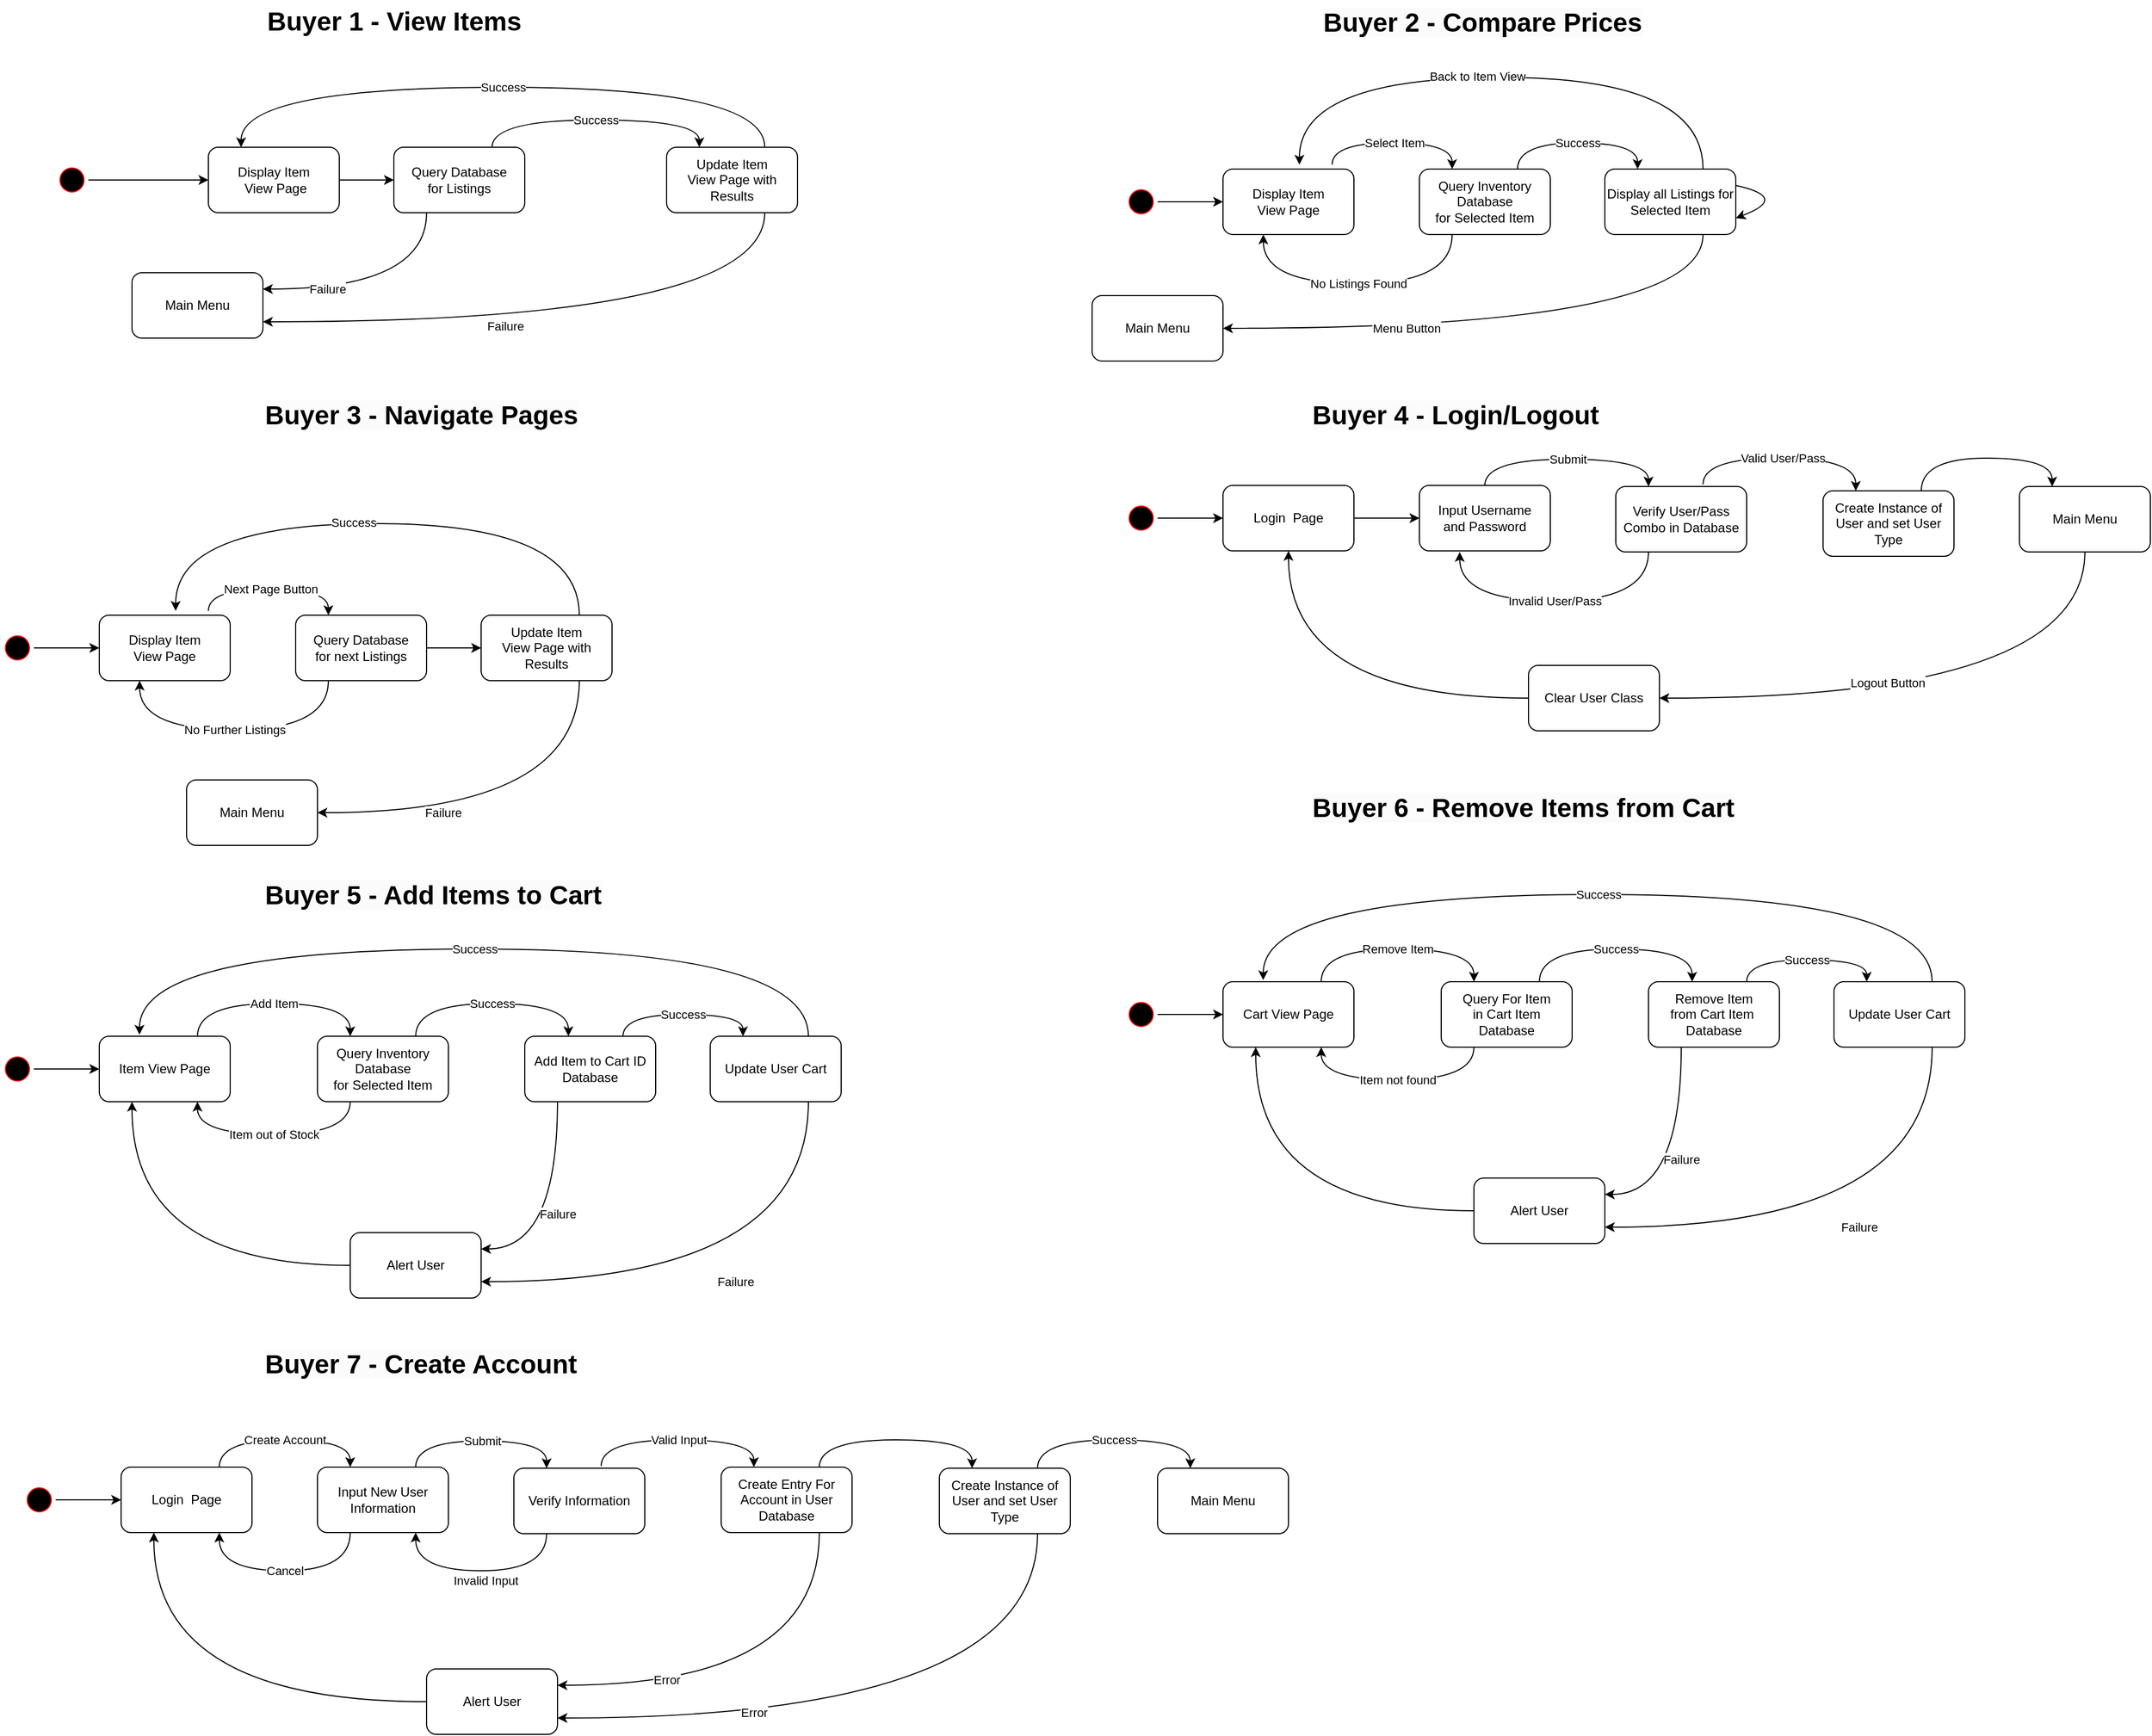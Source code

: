 <mxfile version="21.0.6" type="device"><diagram name="Page-1" id="d_3fjFw_i454V72YOpPK"><mxGraphModel dx="2074" dy="1169" grid="1" gridSize="10" guides="1" tooltips="1" connect="1" arrows="1" fold="1" page="1" pageScale="1" pageWidth="3000" pageHeight="3000" math="0" shadow="0"><root><mxCell id="0"/><mxCell id="1" parent="0"/><mxCell id="LlvVReEN8imALstypvTh-1" value="Buyer 1 - View Items" style="text;strokeColor=none;fillColor=none;html=1;fontSize=24;fontStyle=1;verticalAlign=middle;align=center;" parent="1" vertex="1"><mxGeometry x="360" y="80" width="100" height="40" as="geometry"/></mxCell><mxCell id="LlvVReEN8imALstypvTh-12" value="&lt;span style=&quot;color: rgb(0, 0, 0); font-family: Helvetica; font-size: 24px; font-style: normal; font-variant-ligatures: normal; font-variant-caps: normal; font-weight: 700; letter-spacing: normal; orphans: 2; text-align: center; text-indent: 0px; text-transform: none; widows: 2; word-spacing: 0px; -webkit-text-stroke-width: 0px; background-color: rgb(251, 251, 251); text-decoration-thickness: initial; text-decoration-style: initial; text-decoration-color: initial; float: none; display: inline !important;&quot;&gt;Buyer 2 - Compare Prices&lt;/span&gt;" style="text;whiteSpace=wrap;html=1;" parent="1" vertex="1"><mxGeometry x="1260" y="80" width="300" height="50" as="geometry"/></mxCell><mxCell id="LlvVReEN8imALstypvTh-13" value="&lt;span style=&quot;color: rgb(0, 0, 0); font-family: Helvetica; font-size: 24px; font-style: normal; font-variant-ligatures: normal; font-variant-caps: normal; font-weight: 700; letter-spacing: normal; orphans: 2; text-align: center; text-indent: 0px; text-transform: none; widows: 2; word-spacing: 0px; -webkit-text-stroke-width: 0px; background-color: rgb(251, 251, 251); text-decoration-thickness: initial; text-decoration-style: initial; text-decoration-color: initial; float: none; display: inline !important;&quot;&gt;Buyer 3 - Navigate Pages&lt;/span&gt;" style="text;whiteSpace=wrap;html=1;" parent="1" vertex="1"><mxGeometry x="290" y="440" width="300" height="50" as="geometry"/></mxCell><mxCell id="LlvVReEN8imALstypvTh-14" value="&lt;span style=&quot;color: rgb(0, 0, 0); font-family: Helvetica; font-size: 24px; font-style: normal; font-variant-ligatures: normal; font-variant-caps: normal; font-weight: 700; letter-spacing: normal; orphans: 2; text-align: center; text-indent: 0px; text-transform: none; widows: 2; word-spacing: 0px; -webkit-text-stroke-width: 0px; background-color: rgb(251, 251, 251); text-decoration-thickness: initial; text-decoration-style: initial; text-decoration-color: initial; float: none; display: inline !important;&quot;&gt;Buyer 4 - Login/Logout&lt;/span&gt;" style="text;whiteSpace=wrap;html=1;" parent="1" vertex="1"><mxGeometry x="1250" y="440" width="300" height="50" as="geometry"/></mxCell><mxCell id="LlvVReEN8imALstypvTh-15" value="&lt;span style=&quot;color: rgb(0, 0, 0); font-family: Helvetica; font-size: 24px; font-style: normal; font-variant-ligatures: normal; font-variant-caps: normal; font-weight: 700; letter-spacing: normal; orphans: 2; text-align: center; text-indent: 0px; text-transform: none; widows: 2; word-spacing: 0px; -webkit-text-stroke-width: 0px; background-color: rgb(251, 251, 251); text-decoration-thickness: initial; text-decoration-style: initial; text-decoration-color: initial; float: none; display: inline !important;&quot;&gt;Buyer 5 - Add Items to Cart&lt;/span&gt;" style="text;whiteSpace=wrap;html=1;" parent="1" vertex="1"><mxGeometry x="290" y="880" width="320" height="50" as="geometry"/></mxCell><mxCell id="LlvVReEN8imALstypvTh-16" value="&lt;span style=&quot;color: rgb(0, 0, 0); font-family: Helvetica; font-size: 24px; font-style: normal; font-variant-ligatures: normal; font-variant-caps: normal; font-weight: 700; letter-spacing: normal; orphans: 2; text-align: center; text-indent: 0px; text-transform: none; widows: 2; word-spacing: 0px; -webkit-text-stroke-width: 0px; background-color: rgb(251, 251, 251); text-decoration-thickness: initial; text-decoration-style: initial; text-decoration-color: initial; float: none; display: inline !important;&quot;&gt;Buyer 6 - Remove Items from Cart&lt;/span&gt;" style="text;whiteSpace=wrap;html=1;" parent="1" vertex="1"><mxGeometry x="1250" y="800" width="410" height="50" as="geometry"/></mxCell><mxCell id="LlvVReEN8imALstypvTh-17" value="&lt;span style=&quot;color: rgb(0, 0, 0); font-family: Helvetica; font-size: 24px; font-style: normal; font-variant-ligatures: normal; font-variant-caps: normal; font-weight: 700; letter-spacing: normal; orphans: 2; text-align: center; text-indent: 0px; text-transform: none; widows: 2; word-spacing: 0px; -webkit-text-stroke-width: 0px; background-color: rgb(251, 251, 251); text-decoration-thickness: initial; text-decoration-style: initial; text-decoration-color: initial; float: none; display: inline !important;&quot;&gt;Buyer 7 - Create Account&lt;/span&gt;" style="text;whiteSpace=wrap;html=1;" parent="1" vertex="1"><mxGeometry x="290" y="1310" width="300" height="50" as="geometry"/></mxCell><mxCell id="LlvVReEN8imALstypvTh-18" value="" style="ellipse;shape=startState;fillColor=#000000;strokeColor=#ff0000;" parent="1" vertex="1"><mxGeometry x="100" y="230" width="30" height="30" as="geometry"/></mxCell><mxCell id="LlvVReEN8imALstypvTh-20" value="Update Item&lt;br&gt;View Page with Results" style="rounded=1;whiteSpace=wrap;html=1;" parent="1" vertex="1"><mxGeometry x="660" y="215" width="120" height="60" as="geometry"/></mxCell><mxCell id="LlvVReEN8imALstypvTh-24" value="Main Menu" style="rounded=1;whiteSpace=wrap;html=1;" parent="1" vertex="1"><mxGeometry x="170" y="330" width="120" height="60" as="geometry"/></mxCell><mxCell id="LlvVReEN8imALstypvTh-26" value="Query Database&lt;br&gt;for Listings" style="rounded=1;whiteSpace=wrap;html=1;" parent="1" vertex="1"><mxGeometry x="410" y="215" width="120" height="60" as="geometry"/></mxCell><mxCell id="LlvVReEN8imALstypvTh-27" value="" style="endArrow=classic;html=1;rounded=0;exitX=1;exitY=0.5;exitDx=0;exitDy=0;entryX=0;entryY=0.5;entryDx=0;entryDy=0;" parent="1" source="LlvVReEN8imALstypvTh-18" target="LlvVReEN8imALstypvTh-29" edge="1"><mxGeometry width="50" height="50" relative="1" as="geometry"><mxPoint x="140" y="300" as="sourcePoint"/><mxPoint x="130" y="360" as="targetPoint"/></mxGeometry></mxCell><mxCell id="LlvVReEN8imALstypvTh-29" value="Display Item&lt;br&gt;&amp;nbsp;View Page" style="rounded=1;whiteSpace=wrap;html=1;" parent="1" vertex="1"><mxGeometry x="240" y="215" width="120" height="60" as="geometry"/></mxCell><mxCell id="LlvVReEN8imALstypvTh-30" value="" style="endArrow=classic;html=1;rounded=0;exitX=1;exitY=0.5;exitDx=0;exitDy=0;entryX=0;entryY=0.5;entryDx=0;entryDy=0;" parent="1" source="LlvVReEN8imALstypvTh-29" target="LlvVReEN8imALstypvTh-26" edge="1"><mxGeometry width="50" height="50" relative="1" as="geometry"><mxPoint x="910" y="280" as="sourcePoint"/><mxPoint x="960" y="230" as="targetPoint"/></mxGeometry></mxCell><mxCell id="LlvVReEN8imALstypvTh-31" value="Failure" style="endArrow=classic;html=1;rounded=0;exitX=0.25;exitY=1;exitDx=0;exitDy=0;entryX=1;entryY=0.25;entryDx=0;entryDy=0;edgeStyle=orthogonalEdgeStyle;curved=1;" parent="1" source="LlvVReEN8imALstypvTh-26" target="LlvVReEN8imALstypvTh-24" edge="1"><mxGeometry x="0.462" width="50" height="50" relative="1" as="geometry"><mxPoint x="480" y="160" as="sourcePoint"/><mxPoint x="530" y="110" as="targetPoint"/><mxPoint as="offset"/></mxGeometry></mxCell><mxCell id="LlvVReEN8imALstypvTh-37" value="" style="ellipse;shape=startState;fillColor=#000000;strokeColor=#ff0000;" parent="1" vertex="1"><mxGeometry x="50" y="1045" width="30" height="30" as="geometry"/></mxCell><mxCell id="LlvVReEN8imALstypvTh-39" value="Query Inventory Database for&amp;nbsp;Selected Item" style="rounded=1;whiteSpace=wrap;html=1;" parent="1" vertex="1"><mxGeometry x="340" y="1030" width="120" height="60" as="geometry"/></mxCell><mxCell id="LlvVReEN8imALstypvTh-45" value="Item View Page" style="rounded=1;whiteSpace=wrap;html=1;" parent="1" vertex="1"><mxGeometry x="140" y="1030" width="120" height="60" as="geometry"/></mxCell><mxCell id="LlvVReEN8imALstypvTh-46" value="" style="endArrow=classic;html=1;rounded=0;exitX=1;exitY=0.5;exitDx=0;exitDy=0;entryX=0;entryY=0.5;entryDx=0;entryDy=0;" parent="1" source="LlvVReEN8imALstypvTh-37" target="LlvVReEN8imALstypvTh-45" edge="1"><mxGeometry width="50" height="50" relative="1" as="geometry"><mxPoint x="90" y="1115" as="sourcePoint"/><mxPoint x="150" y="1115" as="targetPoint"/></mxGeometry></mxCell><mxCell id="LlvVReEN8imALstypvTh-47" value="" style="ellipse;shape=startState;fillColor=#000000;strokeColor=#ff0000;" parent="1" vertex="1"><mxGeometry x="50" y="659" width="30" height="30" as="geometry"/></mxCell><mxCell id="LlvVReEN8imALstypvTh-49" value="Query Database&lt;br&gt;for next Listings" style="rounded=1;whiteSpace=wrap;html=1;" parent="1" vertex="1"><mxGeometry x="320" y="644" width="120" height="60" as="geometry"/></mxCell><mxCell id="LlvVReEN8imALstypvTh-55" value="Display Item&lt;br&gt;View Page" style="rounded=1;whiteSpace=wrap;html=1;" parent="1" vertex="1"><mxGeometry x="140" y="644" width="120" height="60" as="geometry"/></mxCell><mxCell id="LlvVReEN8imALstypvTh-56" value="" style="endArrow=classic;html=1;rounded=0;exitX=1;exitY=0.5;exitDx=0;exitDy=0;entryX=0;entryY=0.5;entryDx=0;entryDy=0;" parent="1" source="LlvVReEN8imALstypvTh-47" target="LlvVReEN8imALstypvTh-55" edge="1"><mxGeometry width="50" height="50" relative="1" as="geometry"><mxPoint x="90" y="729" as="sourcePoint"/><mxPoint x="150" y="729" as="targetPoint"/></mxGeometry></mxCell><mxCell id="LlvVReEN8imALstypvTh-57" value="Next Page Button" style="endArrow=classic;html=1;rounded=0;edgeStyle=orthogonalEdgeStyle;curved=1;entryX=0.25;entryY=0;entryDx=0;entryDy=0;" parent="1" target="LlvVReEN8imALstypvTh-49" edge="1"><mxGeometry width="50" height="50" relative="1" as="geometry"><mxPoint x="240" y="640" as="sourcePoint"/><mxPoint x="370" y="645" as="targetPoint"/><Array as="points"><mxPoint x="240" y="620"/><mxPoint x="350" y="620"/></Array></mxGeometry></mxCell><mxCell id="LlvVReEN8imALstypvTh-58" value="No Further Listings" style="endArrow=classic;html=1;rounded=0;edgeStyle=orthogonalEdgeStyle;curved=1;exitX=0.25;exitY=1;exitDx=0;exitDy=0;entryX=0.308;entryY=1.017;entryDx=0;entryDy=0;entryPerimeter=0;" parent="1" edge="1"><mxGeometry width="50" height="50" relative="1" as="geometry"><mxPoint x="350" y="704" as="sourcePoint"/><mxPoint x="176.96" y="704.02" as="targetPoint"/><Array as="points"><mxPoint x="350" y="749"/><mxPoint x="177" y="749"/></Array></mxGeometry></mxCell><mxCell id="LlvVReEN8imALstypvTh-59" value="Update Item&lt;br&gt;View Page with Results" style="rounded=1;whiteSpace=wrap;html=1;" parent="1" vertex="1"><mxGeometry x="490" y="644" width="120" height="60" as="geometry"/></mxCell><mxCell id="LlvVReEN8imALstypvTh-60" value="" style="endArrow=classic;html=1;rounded=0;curved=1;exitX=1;exitY=0.5;exitDx=0;exitDy=0;" parent="1" source="LlvVReEN8imALstypvTh-49" target="LlvVReEN8imALstypvTh-59" edge="1"><mxGeometry width="50" height="50" relative="1" as="geometry"><mxPoint x="530" y="679" as="sourcePoint"/><mxPoint x="580" y="629" as="targetPoint"/></mxGeometry></mxCell><mxCell id="LlvVReEN8imALstypvTh-64" value="" style="endArrow=classic;html=1;rounded=0;curved=1;edgeStyle=orthogonalEdgeStyle;exitX=0.75;exitY=0;exitDx=0;exitDy=0;" parent="1" source="LlvVReEN8imALstypvTh-59" edge="1"><mxGeometry width="50" height="50" relative="1" as="geometry"><mxPoint x="540" y="580" as="sourcePoint"/><mxPoint x="210" y="640" as="targetPoint"/><Array as="points"><mxPoint x="580" y="560"/><mxPoint x="210" y="560"/></Array></mxGeometry></mxCell><mxCell id="LlvVReEN8imALstypvTh-67" value="Success" style="edgeLabel;html=1;align=center;verticalAlign=middle;resizable=0;points=[];" parent="LlvVReEN8imALstypvTh-64" vertex="1" connectable="0"><mxGeometry x="0.09" y="-1" relative="1" as="geometry"><mxPoint as="offset"/></mxGeometry></mxCell><mxCell id="LlvVReEN8imALstypvTh-66" value="Success" style="endArrow=classic;html=1;rounded=0;curved=1;exitX=0.75;exitY=0;exitDx=0;exitDy=0;edgeStyle=orthogonalEdgeStyle;entryX=0.25;entryY=0;entryDx=0;entryDy=0;" parent="1" source="LlvVReEN8imALstypvTh-20" target="LlvVReEN8imALstypvTh-29" edge="1"><mxGeometry width="50" height="50" relative="1" as="geometry"><mxPoint x="460" y="530" as="sourcePoint"/><mxPoint x="480" y="130" as="targetPoint"/><Array as="points"><mxPoint x="750" y="160"/><mxPoint x="270" y="160"/></Array></mxGeometry></mxCell><mxCell id="LlvVReEN8imALstypvTh-69" value="Main Menu" style="rounded=1;whiteSpace=wrap;html=1;" parent="1" vertex="1"><mxGeometry x="220" y="795" width="120" height="60" as="geometry"/></mxCell><mxCell id="LlvVReEN8imALstypvTh-70" value="Failure" style="endArrow=classic;html=1;rounded=0;exitX=0.75;exitY=1;exitDx=0;exitDy=0;entryX=1;entryY=0.5;entryDx=0;entryDy=0;edgeStyle=orthogonalEdgeStyle;curved=1;" parent="1" source="LlvVReEN8imALstypvTh-59" target="LlvVReEN8imALstypvTh-69" edge="1"><mxGeometry x="0.363" width="50" height="50" relative="1" as="geometry"><mxPoint x="560" y="840" as="sourcePoint"/><mxPoint x="410" y="770" as="targetPoint"/><mxPoint as="offset"/><Array as="points"><mxPoint x="580" y="825"/></Array></mxGeometry></mxCell><mxCell id="LlvVReEN8imALstypvTh-71" value="Add Item" style="endArrow=classic;html=1;rounded=0;curved=1;exitX=0.75;exitY=0;exitDx=0;exitDy=0;edgeStyle=orthogonalEdgeStyle;entryX=0.25;entryY=0;entryDx=0;entryDy=0;" parent="1" source="LlvVReEN8imALstypvTh-45" target="LlvVReEN8imALstypvTh-39" edge="1"><mxGeometry width="50" height="50" relative="1" as="geometry"><mxPoint x="270" y="970" as="sourcePoint"/><mxPoint x="540" y="1090" as="targetPoint"/><Array as="points"><mxPoint x="230" y="1000"/><mxPoint x="370" y="1000"/></Array></mxGeometry></mxCell><mxCell id="LlvVReEN8imALstypvTh-72" value="Item out of Stock" style="endArrow=classic;html=1;rounded=0;curved=1;entryX=0.75;entryY=1;entryDx=0;entryDy=0;edgeStyle=orthogonalEdgeStyle;exitX=0.25;exitY=1;exitDx=0;exitDy=0;" parent="1" source="LlvVReEN8imALstypvTh-39" target="LlvVReEN8imALstypvTh-45" edge="1"><mxGeometry width="50" height="50" relative="1" as="geometry"><mxPoint x="360" y="1090" as="sourcePoint"/><mxPoint x="590" y="1040" as="targetPoint"/><Array as="points"><mxPoint x="370" y="1120"/><mxPoint x="230" y="1120"/></Array></mxGeometry></mxCell><mxCell id="LlvVReEN8imALstypvTh-79" style="edgeStyle=orthogonalEdgeStyle;curved=1;rounded=0;orthogonalLoop=1;jettySize=auto;html=1;exitX=0;exitY=0.5;exitDx=0;exitDy=0;entryX=0.25;entryY=1;entryDx=0;entryDy=0;" parent="1" source="LlvVReEN8imALstypvTh-75" target="LlvVReEN8imALstypvTh-45" edge="1"><mxGeometry relative="1" as="geometry"/></mxCell><mxCell id="LlvVReEN8imALstypvTh-73" value="Add Item to Cart ID Database" style="rounded=1;whiteSpace=wrap;html=1;" parent="1" vertex="1"><mxGeometry x="530" y="1030" width="120" height="60" as="geometry"/></mxCell><mxCell id="LlvVReEN8imALstypvTh-74" value="Success" style="endArrow=classic;html=1;rounded=0;curved=1;exitX=0.75;exitY=0;exitDx=0;exitDy=0;edgeStyle=orthogonalEdgeStyle;entryX=0.25;entryY=0;entryDx=0;entryDy=0;" parent="1" edge="1"><mxGeometry width="50" height="50" relative="1" as="geometry"><mxPoint x="430" y="1030" as="sourcePoint"/><mxPoint x="570" y="1030" as="targetPoint"/><Array as="points"><mxPoint x="430" y="1000"/><mxPoint x="570" y="1000"/></Array></mxGeometry></mxCell><mxCell id="LlvVReEN8imALstypvTh-75" value="Alert User" style="rounded=1;whiteSpace=wrap;html=1;" parent="1" vertex="1"><mxGeometry x="370" y="1210" width="120" height="60" as="geometry"/></mxCell><mxCell id="LlvVReEN8imALstypvTh-76" value="Success" style="endArrow=classic;html=1;rounded=0;curved=1;exitX=0.75;exitY=0;exitDx=0;exitDy=0;entryX=0.307;entryY=-0.024;entryDx=0;entryDy=0;entryPerimeter=0;edgeStyle=orthogonalEdgeStyle;" parent="1" source="LlvVReEN8imALstypvTh-80" target="LlvVReEN8imALstypvTh-45" edge="1"><mxGeometry width="50" height="50" relative="1" as="geometry"><mxPoint x="540" y="1100" as="sourcePoint"/><mxPoint x="340" y="950" as="targetPoint"/><Array as="points"><mxPoint x="790" y="950"/><mxPoint x="177" y="950"/></Array></mxGeometry></mxCell><mxCell id="LlvVReEN8imALstypvTh-77" value="Failure" style="endArrow=classic;html=1;rounded=0;curved=1;exitX=0.75;exitY=1;exitDx=0;exitDy=0;entryX=1;entryY=0.75;entryDx=0;entryDy=0;edgeStyle=orthogonalEdgeStyle;" parent="1" source="LlvVReEN8imALstypvTh-80" target="LlvVReEN8imALstypvTh-75" edge="1"><mxGeometry width="50" height="50" relative="1" as="geometry"><mxPoint x="540" y="1100" as="sourcePoint"/><mxPoint x="590" y="1050" as="targetPoint"/></mxGeometry></mxCell><mxCell id="LlvVReEN8imALstypvTh-80" value="Update User Cart" style="rounded=1;whiteSpace=wrap;html=1;" parent="1" vertex="1"><mxGeometry x="700" y="1030" width="120" height="60" as="geometry"/></mxCell><mxCell id="LlvVReEN8imALstypvTh-81" value="Failure" style="endArrow=classic;html=1;rounded=0;curved=1;exitX=0.25;exitY=1;exitDx=0;exitDy=0;entryX=1;entryY=0.25;entryDx=0;entryDy=0;edgeStyle=orthogonalEdgeStyle;" parent="1" source="LlvVReEN8imALstypvTh-73" target="LlvVReEN8imALstypvTh-75" edge="1"><mxGeometry width="50" height="50" relative="1" as="geometry"><mxPoint x="620" y="930" as="sourcePoint"/><mxPoint x="670" y="980" as="targetPoint"/></mxGeometry></mxCell><mxCell id="LlvVReEN8imALstypvTh-82" value="Success" style="endArrow=classic;html=1;rounded=0;curved=1;exitX=0.75;exitY=0;exitDx=0;exitDy=0;entryX=0.25;entryY=0;entryDx=0;entryDy=0;edgeStyle=orthogonalEdgeStyle;" parent="1" source="LlvVReEN8imALstypvTh-73" target="LlvVReEN8imALstypvTh-80" edge="1"><mxGeometry width="50" height="50" relative="1" as="geometry"><mxPoint x="620" y="930" as="sourcePoint"/><mxPoint x="670" y="880" as="targetPoint"/><Array as="points"><mxPoint x="620" y="1010"/><mxPoint x="730" y="1010"/></Array></mxGeometry></mxCell><mxCell id="LlvVReEN8imALstypvTh-83" value="" style="ellipse;shape=startState;fillColor=#000000;strokeColor=#ff0000;" parent="1" vertex="1"><mxGeometry x="1080" y="995" width="30" height="30" as="geometry"/></mxCell><mxCell id="LlvVReEN8imALstypvTh-84" value="Query For Item&lt;br&gt;in Cart Item&lt;br&gt;Database" style="rounded=1;whiteSpace=wrap;html=1;" parent="1" vertex="1"><mxGeometry x="1370" y="980" width="120" height="60" as="geometry"/></mxCell><mxCell id="LlvVReEN8imALstypvTh-85" value="Cart View Page" style="rounded=1;whiteSpace=wrap;html=1;" parent="1" vertex="1"><mxGeometry x="1170" y="980" width="120" height="60" as="geometry"/></mxCell><mxCell id="LlvVReEN8imALstypvTh-86" value="" style="endArrow=classic;html=1;rounded=0;exitX=1;exitY=0.5;exitDx=0;exitDy=0;entryX=0;entryY=0.5;entryDx=0;entryDy=0;" parent="1" source="LlvVReEN8imALstypvTh-83" target="LlvVReEN8imALstypvTh-85" edge="1"><mxGeometry width="50" height="50" relative="1" as="geometry"><mxPoint x="1120" y="1065" as="sourcePoint"/><mxPoint x="1180" y="1065" as="targetPoint"/></mxGeometry></mxCell><mxCell id="LlvVReEN8imALstypvTh-87" value="Remove Item" style="endArrow=classic;html=1;rounded=0;curved=1;exitX=0.75;exitY=0;exitDx=0;exitDy=0;edgeStyle=orthogonalEdgeStyle;entryX=0.25;entryY=0;entryDx=0;entryDy=0;" parent="1" source="LlvVReEN8imALstypvTh-85" target="LlvVReEN8imALstypvTh-84" edge="1"><mxGeometry width="50" height="50" relative="1" as="geometry"><mxPoint x="1300" y="920" as="sourcePoint"/><mxPoint x="1570" y="1040" as="targetPoint"/><Array as="points"><mxPoint x="1260" y="950"/><mxPoint x="1400" y="950"/></Array></mxGeometry></mxCell><mxCell id="LlvVReEN8imALstypvTh-88" value="Item not found" style="endArrow=classic;html=1;rounded=0;curved=1;entryX=0.75;entryY=1;entryDx=0;entryDy=0;edgeStyle=orthogonalEdgeStyle;exitX=0.25;exitY=1;exitDx=0;exitDy=0;" parent="1" source="LlvVReEN8imALstypvTh-84" target="LlvVReEN8imALstypvTh-85" edge="1"><mxGeometry width="50" height="50" relative="1" as="geometry"><mxPoint x="1390" y="1040" as="sourcePoint"/><mxPoint x="1620" y="990" as="targetPoint"/><Array as="points"><mxPoint x="1400" y="1070"/><mxPoint x="1260" y="1070"/></Array></mxGeometry></mxCell><mxCell id="LlvVReEN8imALstypvTh-89" style="edgeStyle=orthogonalEdgeStyle;curved=1;rounded=0;orthogonalLoop=1;jettySize=auto;html=1;exitX=0;exitY=0.5;exitDx=0;exitDy=0;entryX=0.25;entryY=1;entryDx=0;entryDy=0;" parent="1" source="LlvVReEN8imALstypvTh-92" target="LlvVReEN8imALstypvTh-85" edge="1"><mxGeometry relative="1" as="geometry"/></mxCell><mxCell id="LlvVReEN8imALstypvTh-90" value="Remove Item&lt;br&gt;from Cart Item&amp;nbsp;&lt;br&gt;Database" style="rounded=1;whiteSpace=wrap;html=1;" parent="1" vertex="1"><mxGeometry x="1560" y="980" width="120" height="60" as="geometry"/></mxCell><mxCell id="LlvVReEN8imALstypvTh-91" value="Success" style="endArrow=classic;html=1;rounded=0;curved=1;exitX=0.75;exitY=0;exitDx=0;exitDy=0;edgeStyle=orthogonalEdgeStyle;entryX=0.25;entryY=0;entryDx=0;entryDy=0;" parent="1" edge="1"><mxGeometry width="50" height="50" relative="1" as="geometry"><mxPoint x="1460" y="980" as="sourcePoint"/><mxPoint x="1600" y="980" as="targetPoint"/><Array as="points"><mxPoint x="1460" y="950"/><mxPoint x="1600" y="950"/></Array></mxGeometry></mxCell><mxCell id="LlvVReEN8imALstypvTh-92" value="Alert User" style="rounded=1;whiteSpace=wrap;html=1;" parent="1" vertex="1"><mxGeometry x="1400" y="1160" width="120" height="60" as="geometry"/></mxCell><mxCell id="LlvVReEN8imALstypvTh-93" value="Success" style="endArrow=classic;html=1;rounded=0;curved=1;exitX=0.75;exitY=0;exitDx=0;exitDy=0;entryX=0.307;entryY=-0.024;entryDx=0;entryDy=0;entryPerimeter=0;edgeStyle=orthogonalEdgeStyle;" parent="1" source="LlvVReEN8imALstypvTh-95" target="LlvVReEN8imALstypvTh-85" edge="1"><mxGeometry width="50" height="50" relative="1" as="geometry"><mxPoint x="1570" y="1050" as="sourcePoint"/><mxPoint x="1370" y="900" as="targetPoint"/><Array as="points"><mxPoint x="1820" y="900"/><mxPoint x="1207" y="900"/></Array></mxGeometry></mxCell><mxCell id="LlvVReEN8imALstypvTh-94" value="Failure" style="endArrow=classic;html=1;rounded=0;curved=1;exitX=0.75;exitY=1;exitDx=0;exitDy=0;entryX=1;entryY=0.75;entryDx=0;entryDy=0;edgeStyle=orthogonalEdgeStyle;" parent="1" source="LlvVReEN8imALstypvTh-95" target="LlvVReEN8imALstypvTh-92" edge="1"><mxGeometry width="50" height="50" relative="1" as="geometry"><mxPoint x="1570" y="1050" as="sourcePoint"/><mxPoint x="1620" y="1000" as="targetPoint"/></mxGeometry></mxCell><mxCell id="LlvVReEN8imALstypvTh-95" value="Update User Cart" style="rounded=1;whiteSpace=wrap;html=1;" parent="1" vertex="1"><mxGeometry x="1730" y="980" width="120" height="60" as="geometry"/></mxCell><mxCell id="LlvVReEN8imALstypvTh-96" value="Failure" style="endArrow=classic;html=1;rounded=0;curved=1;exitX=0.25;exitY=1;exitDx=0;exitDy=0;entryX=1;entryY=0.25;entryDx=0;entryDy=0;edgeStyle=orthogonalEdgeStyle;" parent="1" source="LlvVReEN8imALstypvTh-90" target="LlvVReEN8imALstypvTh-92" edge="1"><mxGeometry width="50" height="50" relative="1" as="geometry"><mxPoint x="1650" y="880" as="sourcePoint"/><mxPoint x="1700" y="930" as="targetPoint"/></mxGeometry></mxCell><mxCell id="LlvVReEN8imALstypvTh-97" value="Success" style="endArrow=classic;html=1;rounded=0;curved=1;exitX=0.75;exitY=0;exitDx=0;exitDy=0;entryX=0.25;entryY=0;entryDx=0;entryDy=0;edgeStyle=orthogonalEdgeStyle;" parent="1" source="LlvVReEN8imALstypvTh-90" target="LlvVReEN8imALstypvTh-95" edge="1"><mxGeometry width="50" height="50" relative="1" as="geometry"><mxPoint x="1650" y="880" as="sourcePoint"/><mxPoint x="1700" y="830" as="targetPoint"/><Array as="points"><mxPoint x="1650" y="960"/><mxPoint x="1760" y="960"/></Array></mxGeometry></mxCell><mxCell id="LlvVReEN8imALstypvTh-98" value="" style="ellipse;shape=startState;fillColor=#000000;strokeColor=#ff0000;" parent="1" vertex="1"><mxGeometry x="1080" y="249.95" width="30" height="30" as="geometry"/></mxCell><mxCell id="LlvVReEN8imALstypvTh-99" value="Query Inventory Database&lt;br&gt;for Selected Item" style="rounded=1;whiteSpace=wrap;html=1;" parent="1" vertex="1"><mxGeometry x="1350" y="234.95" width="120" height="60" as="geometry"/></mxCell><mxCell id="LlvVReEN8imALstypvTh-100" value="Display Item&lt;br&gt;View Page" style="rounded=1;whiteSpace=wrap;html=1;" parent="1" vertex="1"><mxGeometry x="1170" y="234.95" width="120" height="60" as="geometry"/></mxCell><mxCell id="LlvVReEN8imALstypvTh-101" value="" style="endArrow=classic;html=1;rounded=0;exitX=1;exitY=0.5;exitDx=0;exitDy=0;entryX=0;entryY=0.5;entryDx=0;entryDy=0;" parent="1" source="LlvVReEN8imALstypvTh-98" target="LlvVReEN8imALstypvTh-100" edge="1"><mxGeometry width="50" height="50" relative="1" as="geometry"><mxPoint x="1120" y="319.95" as="sourcePoint"/><mxPoint x="1180" y="319.95" as="targetPoint"/></mxGeometry></mxCell><mxCell id="LlvVReEN8imALstypvTh-102" value="Select Item" style="endArrow=classic;html=1;rounded=0;edgeStyle=orthogonalEdgeStyle;curved=1;entryX=0.25;entryY=0;entryDx=0;entryDy=0;" parent="1" target="LlvVReEN8imALstypvTh-99" edge="1"><mxGeometry width="50" height="50" relative="1" as="geometry"><mxPoint x="1270" y="230.95" as="sourcePoint"/><mxPoint x="1400" y="235.95" as="targetPoint"/><Array as="points"><mxPoint x="1270" y="210.95"/><mxPoint x="1380" y="210.95"/></Array></mxGeometry></mxCell><mxCell id="LlvVReEN8imALstypvTh-103" value="No Listings Found" style="endArrow=classic;html=1;rounded=0;edgeStyle=orthogonalEdgeStyle;curved=1;exitX=0.25;exitY=1;exitDx=0;exitDy=0;entryX=0.308;entryY=1.017;entryDx=0;entryDy=0;entryPerimeter=0;" parent="1" edge="1"><mxGeometry width="50" height="50" relative="1" as="geometry"><mxPoint x="1380" y="294.95" as="sourcePoint"/><mxPoint x="1206.96" y="294.97" as="targetPoint"/><Array as="points"><mxPoint x="1380" y="339.95"/><mxPoint x="1207" y="339.95"/></Array></mxGeometry></mxCell><mxCell id="LlvVReEN8imALstypvTh-104" value="Display all Listings for Selected Item" style="rounded=1;whiteSpace=wrap;html=1;" parent="1" vertex="1"><mxGeometry x="1520" y="234.95" width="120" height="60" as="geometry"/></mxCell><mxCell id="LlvVReEN8imALstypvTh-106" value="" style="endArrow=classic;html=1;rounded=0;curved=1;edgeStyle=orthogonalEdgeStyle;exitX=0.75;exitY=0;exitDx=0;exitDy=0;" parent="1" source="LlvVReEN8imALstypvTh-104" edge="1"><mxGeometry width="50" height="50" relative="1" as="geometry"><mxPoint x="1570" y="170.95" as="sourcePoint"/><mxPoint x="1240" y="230.95" as="targetPoint"/><Array as="points"><mxPoint x="1610" y="150.95"/><mxPoint x="1240" y="150.95"/></Array></mxGeometry></mxCell><mxCell id="LlvVReEN8imALstypvTh-107" value="Back to Item View" style="edgeLabel;html=1;align=center;verticalAlign=middle;resizable=0;points=[];" parent="LlvVReEN8imALstypvTh-106" vertex="1" connectable="0"><mxGeometry x="0.09" y="-1" relative="1" as="geometry"><mxPoint as="offset"/></mxGeometry></mxCell><mxCell id="LlvVReEN8imALstypvTh-108" value="Main Menu" style="rounded=1;whiteSpace=wrap;html=1;" parent="1" vertex="1"><mxGeometry x="1050" y="350.95" width="120" height="60" as="geometry"/></mxCell><mxCell id="LlvVReEN8imALstypvTh-109" value="Menu Button" style="endArrow=classic;html=1;rounded=0;exitX=0.75;exitY=1;exitDx=0;exitDy=0;entryX=1;entryY=0.5;entryDx=0;entryDy=0;edgeStyle=orthogonalEdgeStyle;curved=1;" parent="1" source="LlvVReEN8imALstypvTh-104" target="LlvVReEN8imALstypvTh-108" edge="1"><mxGeometry x="0.363" width="50" height="50" relative="1" as="geometry"><mxPoint x="1590" y="430.95" as="sourcePoint"/><mxPoint x="1440" y="360.95" as="targetPoint"/><mxPoint as="offset"/><Array as="points"><mxPoint x="1610" y="380.95"/><mxPoint x="1170" y="380.95"/></Array></mxGeometry></mxCell><mxCell id="LlvVReEN8imALstypvTh-111" value="" style="endArrow=classic;html=1;rounded=0;curved=1;exitX=1;exitY=0.25;exitDx=0;exitDy=0;edgeStyle=orthogonalEdgeStyle;entryX=1;entryY=0.75;entryDx=0;entryDy=0;" parent="1" source="LlvVReEN8imALstypvTh-104" target="LlvVReEN8imALstypvTh-104" edge="1"><mxGeometry width="50" height="50" relative="1" as="geometry"><mxPoint x="1670" y="249.95" as="sourcePoint"/><mxPoint x="1720" y="199.95" as="targetPoint"/><Array as="points"><mxPoint x="1690" y="260.95"/></Array></mxGeometry></mxCell><mxCell id="LlvVReEN8imALstypvTh-112" value="Success" style="endArrow=classic;html=1;rounded=0;curved=1;exitX=0.75;exitY=0;exitDx=0;exitDy=0;entryX=0.25;entryY=0;entryDx=0;entryDy=0;edgeStyle=orthogonalEdgeStyle;" parent="1" source="LlvVReEN8imALstypvTh-99" target="LlvVReEN8imALstypvTh-104" edge="1"><mxGeometry width="50" height="50" relative="1" as="geometry"><mxPoint x="1120" y="330.95" as="sourcePoint"/><mxPoint x="1170" y="280.95" as="targetPoint"/><Array as="points"><mxPoint x="1440" y="210.95"/><mxPoint x="1550" y="210.95"/></Array></mxGeometry></mxCell><mxCell id="LlvVReEN8imALstypvTh-117" value="" style="ellipse;shape=startState;fillColor=#000000;strokeColor=#ff0000;" parent="1" vertex="1"><mxGeometry x="1080" y="540" width="30" height="30" as="geometry"/></mxCell><mxCell id="LlvVReEN8imALstypvTh-118" value="" style="endArrow=classic;html=1;rounded=0;exitX=1;exitY=0.5;exitDx=0;exitDy=0;" parent="1" source="LlvVReEN8imALstypvTh-125" target="LlvVReEN8imALstypvTh-119" edge="1"><mxGeometry width="50" height="50" relative="1" as="geometry"><mxPoint x="1231" y="556" as="sourcePoint"/><mxPoint x="1331" y="556" as="targetPoint"/></mxGeometry></mxCell><mxCell id="LlvVReEN8imALstypvTh-119" value="Input Username&lt;br&gt;and Password" style="rounded=1;whiteSpace=wrap;html=1;" parent="1" vertex="1"><mxGeometry x="1350" y="525" width="120" height="60" as="geometry"/></mxCell><mxCell id="LlvVReEN8imALstypvTh-120" value="Verify User/Pass&lt;br&gt;Combo in Database" style="rounded=1;whiteSpace=wrap;html=1;" parent="1" vertex="1"><mxGeometry x="1530" y="526" width="120" height="60" as="geometry"/></mxCell><mxCell id="LlvVReEN8imALstypvTh-121" value="Submit" style="endArrow=classic;html=1;rounded=0;edgeStyle=orthogonalEdgeStyle;curved=1;exitX=0.5;exitY=0;exitDx=0;exitDy=0;entryX=0.25;entryY=0;entryDx=0;entryDy=0;" parent="1" source="LlvVReEN8imALstypvTh-119" target="LlvVReEN8imALstypvTh-120" edge="1"><mxGeometry width="50" height="50" relative="1" as="geometry"><mxPoint x="1470" y="481" as="sourcePoint"/><mxPoint x="1520" y="431" as="targetPoint"/><Array as="points"><mxPoint x="1410" y="501"/><mxPoint x="1560" y="501"/></Array></mxGeometry></mxCell><mxCell id="LlvVReEN8imALstypvTh-122" value="Invalid User/Pass" style="endArrow=classic;html=1;rounded=0;edgeStyle=orthogonalEdgeStyle;curved=1;exitX=0.25;exitY=1;exitDx=0;exitDy=0;entryX=0.308;entryY=1.017;entryDx=0;entryDy=0;entryPerimeter=0;" parent="1" edge="1"><mxGeometry width="50" height="50" relative="1" as="geometry"><mxPoint x="1560" y="586" as="sourcePoint"/><mxPoint x="1386.96" y="586.02" as="targetPoint"/><Array as="points"><mxPoint x="1560" y="631"/><mxPoint x="1387" y="631"/></Array></mxGeometry></mxCell><mxCell id="LlvVReEN8imALstypvTh-123" value="Main Menu" style="rounded=1;whiteSpace=wrap;html=1;" parent="1" vertex="1"><mxGeometry x="1900" y="526" width="120" height="60" as="geometry"/></mxCell><mxCell id="LlvVReEN8imALstypvTh-124" value="&lt;span style=&quot;font-style: normal;&quot;&gt;Valid User/Pass&lt;/span&gt;" style="endArrow=classic;html=1;rounded=0;edgeStyle=orthogonalEdgeStyle;curved=1;exitX=0.5;exitY=0;exitDx=0;exitDy=0;entryX=0.25;entryY=0;entryDx=0;entryDy=0;fontStyle=2" parent="1" target="LlvVReEN8imALstypvTh-131" edge="1"><mxGeometry width="50" height="50" relative="1" as="geometry"><mxPoint x="1610" y="524" as="sourcePoint"/><mxPoint x="1760" y="525" as="targetPoint"/><Array as="points"><mxPoint x="1610" y="500"/><mxPoint x="1750" y="500"/></Array></mxGeometry></mxCell><mxCell id="LlvVReEN8imALstypvTh-125" value="Login&amp;nbsp; Page" style="rounded=1;whiteSpace=wrap;html=1;" parent="1" vertex="1"><mxGeometry x="1170" y="525" width="120" height="60" as="geometry"/></mxCell><mxCell id="LlvVReEN8imALstypvTh-126" value="" style="endArrow=classic;html=1;rounded=0;exitX=1;exitY=0.5;exitDx=0;exitDy=0;entryX=0;entryY=0.5;entryDx=0;entryDy=0;" parent="1" source="LlvVReEN8imALstypvTh-117" target="LlvVReEN8imALstypvTh-125" edge="1"><mxGeometry width="50" height="50" relative="1" as="geometry"><mxPoint x="1120" y="610" as="sourcePoint"/><mxPoint x="1180" y="610" as="targetPoint"/></mxGeometry></mxCell><mxCell id="LlvVReEN8imALstypvTh-127" value="" style="endArrow=classic;html=1;rounded=0;curved=1;exitX=0.5;exitY=1;exitDx=0;exitDy=0;entryX=1;entryY=0.5;entryDx=0;entryDy=0;edgeStyle=orthogonalEdgeStyle;" parent="1" source="LlvVReEN8imALstypvTh-123" target="LlvVReEN8imALstypvTh-129" edge="1"><mxGeometry width="50" height="50" relative="1" as="geometry"><mxPoint x="2610" y="601" as="sourcePoint"/><mxPoint x="2460" y="725" as="targetPoint"/></mxGeometry></mxCell><mxCell id="LlvVReEN8imALstypvTh-128" value="Logout Button" style="edgeLabel;html=1;align=center;verticalAlign=middle;resizable=0;points=[];" parent="LlvVReEN8imALstypvTh-127" vertex="1" connectable="0"><mxGeometry x="0.046" y="-5" relative="1" as="geometry"><mxPoint x="-41" y="-9" as="offset"/></mxGeometry></mxCell><mxCell id="LlvVReEN8imALstypvTh-129" value="Clear User Class" style="rounded=1;whiteSpace=wrap;html=1;" parent="1" vertex="1"><mxGeometry x="1450" y="690" width="120" height="60" as="geometry"/></mxCell><mxCell id="LlvVReEN8imALstypvTh-130" value="" style="endArrow=classic;html=1;rounded=0;curved=1;exitX=0;exitY=0.5;exitDx=0;exitDy=0;entryX=0.5;entryY=1;entryDx=0;entryDy=0;edgeStyle=orthogonalEdgeStyle;" parent="1" source="LlvVReEN8imALstypvTh-129" target="LlvVReEN8imALstypvTh-125" edge="1"><mxGeometry width="50" height="50" relative="1" as="geometry"><mxPoint x="1690" y="915" as="sourcePoint"/><mxPoint x="2070" y="600" as="targetPoint"/></mxGeometry></mxCell><mxCell id="LlvVReEN8imALstypvTh-131" value="Create Instance of User and set User Type" style="rounded=1;whiteSpace=wrap;html=1;" parent="1" vertex="1"><mxGeometry x="1720" y="530" width="120" height="60" as="geometry"/></mxCell><mxCell id="LlvVReEN8imALstypvTh-132" value="" style="endArrow=classic;html=1;rounded=0;exitX=0.75;exitY=0;exitDx=0;exitDy=0;entryX=0.25;entryY=0;entryDx=0;entryDy=0;edgeStyle=orthogonalEdgeStyle;curved=1;" parent="1" source="LlvVReEN8imALstypvTh-131" target="LlvVReEN8imALstypvTh-123" edge="1"><mxGeometry width="50" height="50" relative="1" as="geometry"><mxPoint x="1740" y="700" as="sourcePoint"/><mxPoint x="1790" y="650" as="targetPoint"/><Array as="points"><mxPoint x="1810" y="500"/><mxPoint x="1930" y="500"/></Array></mxGeometry></mxCell><mxCell id="LlvVReEN8imALstypvTh-133" value="" style="ellipse;shape=startState;fillColor=#000000;strokeColor=#ff0000;" parent="1" vertex="1"><mxGeometry x="70" y="1440" width="30" height="30" as="geometry"/></mxCell><mxCell id="LlvVReEN8imALstypvTh-134" value="Create Account" style="endArrow=classic;html=1;rounded=0;exitX=0.75;exitY=0;exitDx=0;exitDy=0;entryX=0.25;entryY=0;entryDx=0;entryDy=0;edgeStyle=orthogonalEdgeStyle;curved=1;" parent="1" source="LlvVReEN8imALstypvTh-141" target="LlvVReEN8imALstypvTh-135" edge="1"><mxGeometry width="50" height="50" relative="1" as="geometry"><mxPoint x="221" y="1456" as="sourcePoint"/><mxPoint x="321" y="1456" as="targetPoint"/><Array as="points"><mxPoint x="250" y="1400"/><mxPoint x="370" y="1400"/></Array></mxGeometry></mxCell><mxCell id="LlvVReEN8imALstypvTh-135" value="Input New User Information" style="rounded=1;whiteSpace=wrap;html=1;" parent="1" vertex="1"><mxGeometry x="340" y="1425" width="120" height="60" as="geometry"/></mxCell><mxCell id="LlvVReEN8imALstypvTh-136" value="Verify Information" style="rounded=1;whiteSpace=wrap;html=1;" parent="1" vertex="1"><mxGeometry x="520" y="1426" width="120" height="60" as="geometry"/></mxCell><mxCell id="LlvVReEN8imALstypvTh-137" value="Submit" style="endArrow=classic;html=1;rounded=0;edgeStyle=orthogonalEdgeStyle;curved=1;exitX=0.75;exitY=0;exitDx=0;exitDy=0;entryX=0.25;entryY=0;entryDx=0;entryDy=0;" parent="1" source="LlvVReEN8imALstypvTh-135" target="LlvVReEN8imALstypvTh-136" edge="1"><mxGeometry width="50" height="50" relative="1" as="geometry"><mxPoint x="460" y="1381" as="sourcePoint"/><mxPoint x="510" y="1331" as="targetPoint"/><Array as="points"><mxPoint x="430" y="1401"/><mxPoint x="550" y="1401"/></Array></mxGeometry></mxCell><mxCell id="LlvVReEN8imALstypvTh-138" value="Invalid Input" style="endArrow=classic;html=1;rounded=0;edgeStyle=orthogonalEdgeStyle;curved=1;exitX=0.25;exitY=1;exitDx=0;exitDy=0;entryX=0.75;entryY=1;entryDx=0;entryDy=0;" parent="1" target="LlvVReEN8imALstypvTh-135" edge="1"><mxGeometry x="-0.049" y="9" width="50" height="50" relative="1" as="geometry"><mxPoint x="550" y="1486" as="sourcePoint"/><mxPoint x="376.96" y="1486.02" as="targetPoint"/><Array as="points"><mxPoint x="550" y="1520"/><mxPoint x="430" y="1520"/></Array><mxPoint as="offset"/></mxGeometry></mxCell><mxCell id="LlvVReEN8imALstypvTh-139" value="Main Menu" style="rounded=1;whiteSpace=wrap;html=1;" parent="1" vertex="1"><mxGeometry x="1110" y="1426" width="120" height="60" as="geometry"/></mxCell><mxCell id="LlvVReEN8imALstypvTh-140" value="&lt;span style=&quot;font-style: normal;&quot;&gt;Valid Input&lt;/span&gt;" style="endArrow=classic;html=1;rounded=0;edgeStyle=orthogonalEdgeStyle;curved=1;exitX=0.5;exitY=0;exitDx=0;exitDy=0;fontStyle=2" parent="1" target="LlvVReEN8imALstypvTh-151" edge="1"><mxGeometry width="50" height="50" relative="1" as="geometry"><mxPoint x="600" y="1424" as="sourcePoint"/><mxPoint x="800" y="1360" as="targetPoint"/><Array as="points"><mxPoint x="600" y="1400"/><mxPoint x="740" y="1400"/></Array></mxGeometry></mxCell><mxCell id="LlvVReEN8imALstypvTh-141" value="Login&amp;nbsp; Page" style="rounded=1;whiteSpace=wrap;html=1;" parent="1" vertex="1"><mxGeometry x="160" y="1425" width="120" height="60" as="geometry"/></mxCell><mxCell id="LlvVReEN8imALstypvTh-142" value="" style="endArrow=classic;html=1;rounded=0;exitX=1;exitY=0.5;exitDx=0;exitDy=0;entryX=0;entryY=0.5;entryDx=0;entryDy=0;" parent="1" source="LlvVReEN8imALstypvTh-133" target="LlvVReEN8imALstypvTh-141" edge="1"><mxGeometry width="50" height="50" relative="1" as="geometry"><mxPoint x="110" y="1510" as="sourcePoint"/><mxPoint x="170" y="1510" as="targetPoint"/></mxGeometry></mxCell><mxCell id="LlvVReEN8imALstypvTh-147" value="Create Instance of User and set User Type" style="rounded=1;whiteSpace=wrap;html=1;" parent="1" vertex="1"><mxGeometry x="910" y="1426" width="120" height="60" as="geometry"/></mxCell><mxCell id="LlvVReEN8imALstypvTh-148" value="Success" style="endArrow=classic;html=1;rounded=0;exitX=0.75;exitY=0;exitDx=0;exitDy=0;entryX=0.25;entryY=0;entryDx=0;entryDy=0;edgeStyle=orthogonalEdgeStyle;curved=1;" parent="1" source="LlvVReEN8imALstypvTh-147" target="LlvVReEN8imALstypvTh-139" edge="1"><mxGeometry width="50" height="50" relative="1" as="geometry"><mxPoint x="730" y="1600" as="sourcePoint"/><mxPoint x="780" y="1550" as="targetPoint"/><Array as="points"><mxPoint x="1000" y="1400"/><mxPoint x="1140" y="1400"/></Array></mxGeometry></mxCell><mxCell id="LlvVReEN8imALstypvTh-150" value="Cancel" style="endArrow=classic;html=1;rounded=0;curved=1;exitX=0.25;exitY=1;exitDx=0;exitDy=0;entryX=0.75;entryY=1;entryDx=0;entryDy=0;edgeStyle=orthogonalEdgeStyle;" parent="1" source="LlvVReEN8imALstypvTh-135" target="LlvVReEN8imALstypvTh-141" edge="1"><mxGeometry width="50" height="50" relative="1" as="geometry"><mxPoint x="720" y="1200" as="sourcePoint"/><mxPoint x="770" y="1150" as="targetPoint"/><Array as="points"><mxPoint x="370" y="1520"/><mxPoint x="250" y="1520"/></Array></mxGeometry></mxCell><mxCell id="LlvVReEN8imALstypvTh-151" value="Create Entry For Account in User Database" style="rounded=1;whiteSpace=wrap;html=1;" parent="1" vertex="1"><mxGeometry x="710" y="1425" width="120" height="60" as="geometry"/></mxCell><mxCell id="0pwciDryQt1dAYRCDEm_-1" value="" style="endArrow=classic;html=1;rounded=0;exitX=0.75;exitY=0;exitDx=0;exitDy=0;entryX=0.25;entryY=0;entryDx=0;entryDy=0;edgeStyle=orthogonalEdgeStyle;curved=1;" edge="1" parent="1" source="LlvVReEN8imALstypvTh-151" target="LlvVReEN8imALstypvTh-147"><mxGeometry width="50" height="50" relative="1" as="geometry"><mxPoint x="940" y="1320" as="sourcePoint"/><mxPoint x="970" y="1390" as="targetPoint"/><Array as="points"><mxPoint x="800" y="1400"/><mxPoint x="940" y="1400"/></Array></mxGeometry></mxCell><mxCell id="0pwciDryQt1dAYRCDEm_-4" value="Success" style="endArrow=classic;html=1;rounded=0;exitX=0.75;exitY=0;exitDx=0;exitDy=0;entryX=0.25;entryY=0;entryDx=0;entryDy=0;edgeStyle=orthogonalEdgeStyle;curved=1;" edge="1" parent="1" source="LlvVReEN8imALstypvTh-26" target="LlvVReEN8imALstypvTh-20"><mxGeometry width="50" height="50" relative="1" as="geometry"><mxPoint x="1020" y="620" as="sourcePoint"/><mxPoint x="1070" y="570" as="targetPoint"/><Array as="points"><mxPoint x="500" y="190"/><mxPoint x="690" y="190"/></Array></mxGeometry></mxCell><mxCell id="0pwciDryQt1dAYRCDEm_-5" value="" style="endArrow=classic;html=1;rounded=0;exitX=0.75;exitY=1;exitDx=0;exitDy=0;entryX=1;entryY=0.75;entryDx=0;entryDy=0;edgeStyle=orthogonalEdgeStyle;curved=1;" edge="1" parent="1" source="LlvVReEN8imALstypvTh-20" target="LlvVReEN8imALstypvTh-24"><mxGeometry width="50" height="50" relative="1" as="geometry"><mxPoint x="1020" y="620" as="sourcePoint"/><mxPoint x="1070" y="570" as="targetPoint"/></mxGeometry></mxCell><mxCell id="0pwciDryQt1dAYRCDEm_-6" value="Failure" style="edgeLabel;html=1;align=center;verticalAlign=middle;resizable=0;points=[];" vertex="1" connectable="0" parent="0pwciDryQt1dAYRCDEm_-5"><mxGeometry x="0.208" y="4" relative="1" as="geometry"><mxPoint as="offset"/></mxGeometry></mxCell><mxCell id="0pwciDryQt1dAYRCDEm_-7" value="Alert User" style="rounded=1;whiteSpace=wrap;html=1;" vertex="1" parent="1"><mxGeometry x="440" y="1610" width="120" height="60" as="geometry"/></mxCell><mxCell id="0pwciDryQt1dAYRCDEm_-8" value="Error" style="endArrow=classic;html=1;rounded=0;exitX=0.75;exitY=1;exitDx=0;exitDy=0;entryX=1;entryY=0.75;entryDx=0;entryDy=0;edgeStyle=orthogonalEdgeStyle;curved=1;" edge="1" parent="1" source="LlvVReEN8imALstypvTh-147" target="0pwciDryQt1dAYRCDEm_-7"><mxGeometry x="0.409" y="-5" width="50" height="50" relative="1" as="geometry"><mxPoint x="1020" y="1360" as="sourcePoint"/><mxPoint x="1070" y="1310" as="targetPoint"/><mxPoint as="offset"/></mxGeometry></mxCell><mxCell id="0pwciDryQt1dAYRCDEm_-9" value="Error" style="endArrow=classic;html=1;rounded=0;exitX=0.75;exitY=1;exitDx=0;exitDy=0;entryX=1;entryY=0.25;entryDx=0;entryDy=0;edgeStyle=orthogonalEdgeStyle;curved=1;" edge="1" parent="1" source="LlvVReEN8imALstypvTh-151" target="0pwciDryQt1dAYRCDEm_-7"><mxGeometry x="0.474" y="-5" width="50" height="50" relative="1" as="geometry"><mxPoint x="1020" y="1360" as="sourcePoint"/><mxPoint x="1070" y="1310" as="targetPoint"/><mxPoint as="offset"/></mxGeometry></mxCell><mxCell id="0pwciDryQt1dAYRCDEm_-10" value="" style="endArrow=classic;html=1;rounded=0;exitX=0;exitY=0.5;exitDx=0;exitDy=0;entryX=0.25;entryY=1;entryDx=0;entryDy=0;edgeStyle=orthogonalEdgeStyle;curved=1;" edge="1" parent="1" source="0pwciDryQt1dAYRCDEm_-7" target="LlvVReEN8imALstypvTh-141"><mxGeometry width="50" height="50" relative="1" as="geometry"><mxPoint x="1020" y="1360" as="sourcePoint"/><mxPoint x="1070" y="1310" as="targetPoint"/></mxGeometry></mxCell></root></mxGraphModel></diagram></mxfile>